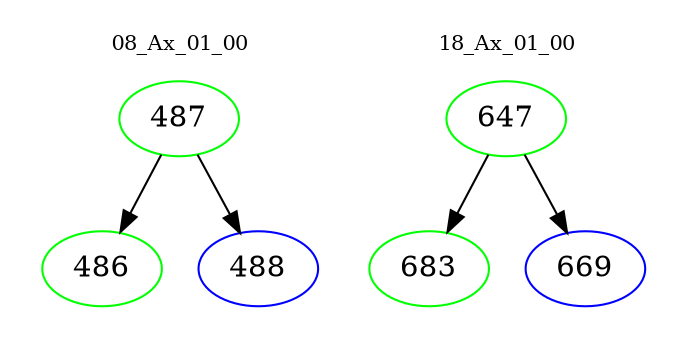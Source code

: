 digraph{
subgraph cluster_0 {
color = white
label = "08_Ax_01_00";
fontsize=10;
T0_487 [label="487", color="green"]
T0_487 -> T0_486 [color="black"]
T0_486 [label="486", color="green"]
T0_487 -> T0_488 [color="black"]
T0_488 [label="488", color="blue"]
}
subgraph cluster_1 {
color = white
label = "18_Ax_01_00";
fontsize=10;
T1_647 [label="647", color="green"]
T1_647 -> T1_683 [color="black"]
T1_683 [label="683", color="green"]
T1_647 -> T1_669 [color="black"]
T1_669 [label="669", color="blue"]
}
}
